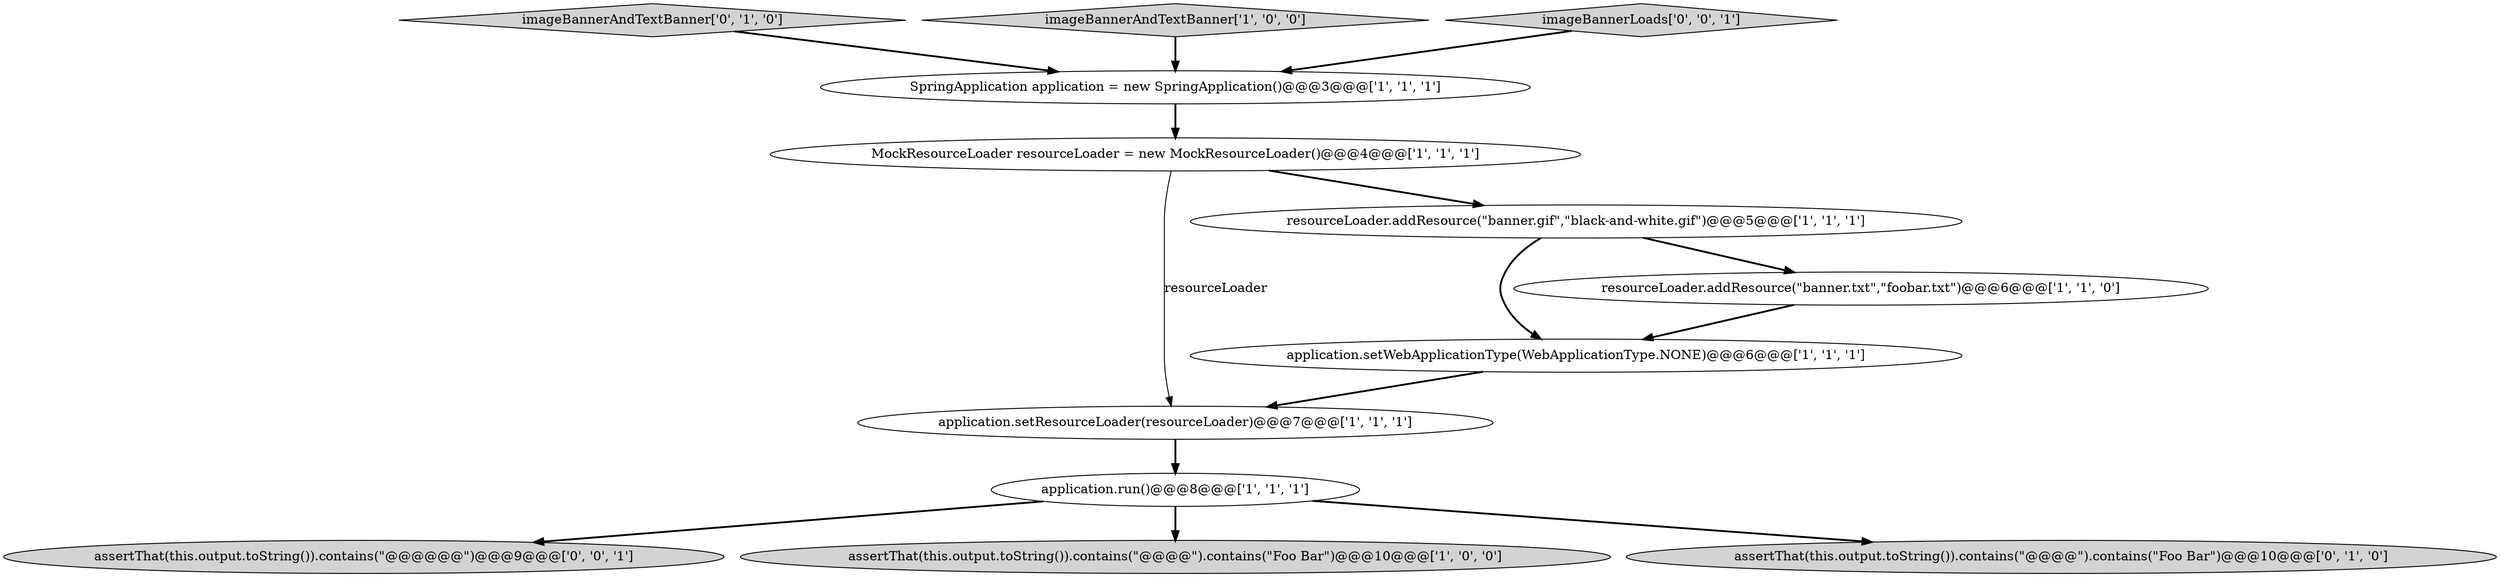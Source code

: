 digraph {
12 [style = filled, label = "assertThat(this.output.toString()).contains(\"@@@@@@\")@@@9@@@['0', '0', '1']", fillcolor = lightgray, shape = ellipse image = "AAA0AAABBB3BBB"];
7 [style = filled, label = "application.setWebApplicationType(WebApplicationType.NONE)@@@6@@@['1', '1', '1']", fillcolor = white, shape = ellipse image = "AAA0AAABBB1BBB"];
9 [style = filled, label = "imageBannerAndTextBanner['0', '1', '0']", fillcolor = lightgray, shape = diamond image = "AAA0AAABBB2BBB"];
8 [style = filled, label = "imageBannerAndTextBanner['1', '0', '0']", fillcolor = lightgray, shape = diamond image = "AAA0AAABBB1BBB"];
11 [style = filled, label = "imageBannerLoads['0', '0', '1']", fillcolor = lightgray, shape = diamond image = "AAA0AAABBB3BBB"];
0 [style = filled, label = "MockResourceLoader resourceLoader = new MockResourceLoader()@@@4@@@['1', '1', '1']", fillcolor = white, shape = ellipse image = "AAA0AAABBB1BBB"];
3 [style = filled, label = "SpringApplication application = new SpringApplication()@@@3@@@['1', '1', '1']", fillcolor = white, shape = ellipse image = "AAA0AAABBB1BBB"];
2 [style = filled, label = "resourceLoader.addResource(\"banner.txt\",\"foobar.txt\")@@@6@@@['1', '1', '0']", fillcolor = white, shape = ellipse image = "AAA0AAABBB1BBB"];
1 [style = filled, label = "application.setResourceLoader(resourceLoader)@@@7@@@['1', '1', '1']", fillcolor = white, shape = ellipse image = "AAA0AAABBB1BBB"];
5 [style = filled, label = "assertThat(this.output.toString()).contains(\"@@@@\").contains(\"Foo Bar\")@@@10@@@['1', '0', '0']", fillcolor = lightgray, shape = ellipse image = "AAA0AAABBB1BBB"];
4 [style = filled, label = "application.run()@@@8@@@['1', '1', '1']", fillcolor = white, shape = ellipse image = "AAA0AAABBB1BBB"];
10 [style = filled, label = "assertThat(this.output.toString()).contains(\"@@@@\").contains(\"Foo Bar\")@@@10@@@['0', '1', '0']", fillcolor = lightgray, shape = ellipse image = "AAA0AAABBB2BBB"];
6 [style = filled, label = "resourceLoader.addResource(\"banner.gif\",\"black-and-white.gif\")@@@5@@@['1', '1', '1']", fillcolor = white, shape = ellipse image = "AAA0AAABBB1BBB"];
4->12 [style = bold, label=""];
4->10 [style = bold, label=""];
9->3 [style = bold, label=""];
0->1 [style = solid, label="resourceLoader"];
1->4 [style = bold, label=""];
7->1 [style = bold, label=""];
2->7 [style = bold, label=""];
6->7 [style = bold, label=""];
11->3 [style = bold, label=""];
0->6 [style = bold, label=""];
4->5 [style = bold, label=""];
3->0 [style = bold, label=""];
8->3 [style = bold, label=""];
6->2 [style = bold, label=""];
}

